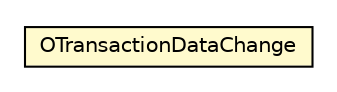 #!/usr/local/bin/dot
#
# Class diagram 
# Generated by UMLGraph version R5_6-24-gf6e263 (http://www.umlgraph.org/)
#

digraph G {
	edge [fontname="Helvetica",fontsize=10,labelfontname="Helvetica",labelfontsize=10];
	node [fontname="Helvetica",fontsize=10,shape=plaintext];
	nodesep=0.25;
	ranksep=0.5;
	// com.orientechnologies.orient.core.tx.OTransactionDataChange
	c7542472 [label=<<table title="com.orientechnologies.orient.core.tx.OTransactionDataChange" border="0" cellborder="1" cellspacing="0" cellpadding="2" port="p" bgcolor="lemonChiffon" href="./OTransactionDataChange.html">
		<tr><td><table border="0" cellspacing="0" cellpadding="1">
<tr><td align="center" balign="center"> OTransactionDataChange </td></tr>
		</table></td></tr>
		</table>>, URL="./OTransactionDataChange.html", fontname="Helvetica", fontcolor="black", fontsize=10.0];
}

